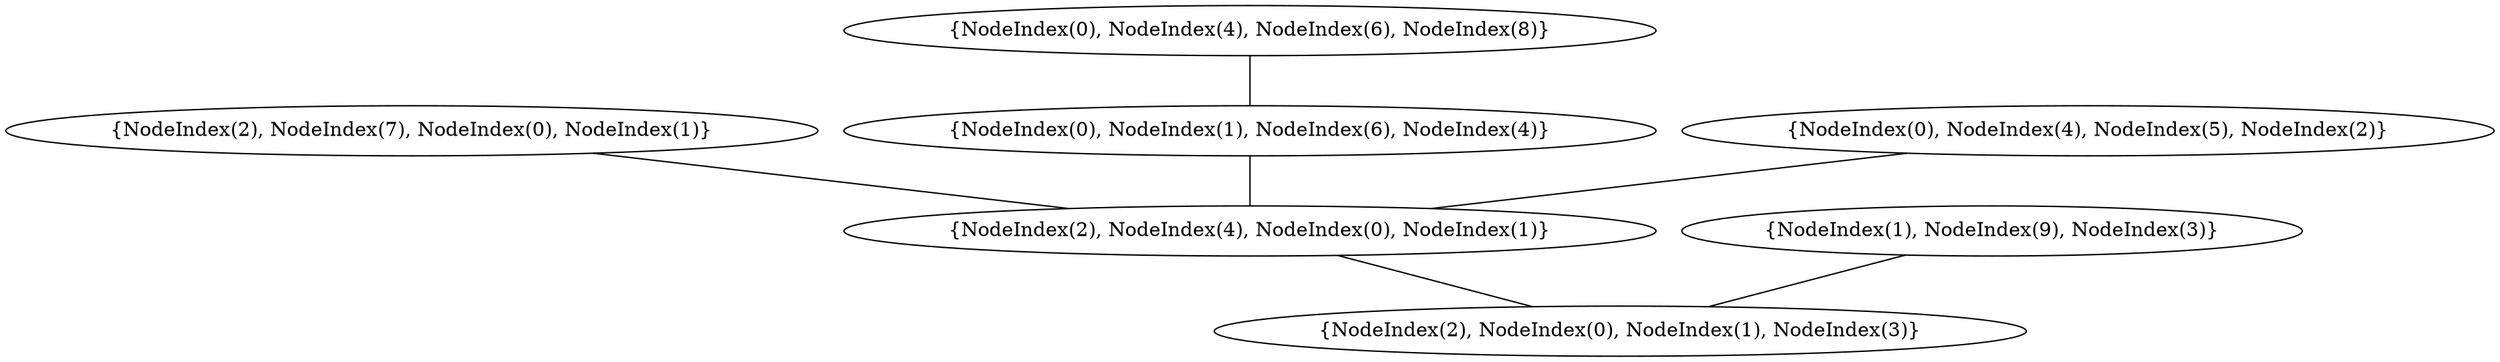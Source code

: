graph {
    0 [ label = "{NodeIndex(2), NodeIndex(0), NodeIndex(1), NodeIndex(3)}" ]
    1 [ label = "{NodeIndex(2), NodeIndex(4), NodeIndex(0), NodeIndex(1)}" ]
    2 [ label = "{NodeIndex(2), NodeIndex(7), NodeIndex(0), NodeIndex(1)}" ]
    3 [ label = "{NodeIndex(0), NodeIndex(1), NodeIndex(6), NodeIndex(4)}" ]
    4 [ label = "{NodeIndex(0), NodeIndex(4), NodeIndex(5), NodeIndex(2)}" ]
    5 [ label = "{NodeIndex(0), NodeIndex(4), NodeIndex(6), NodeIndex(8)}" ]
    6 [ label = "{NodeIndex(1), NodeIndex(9), NodeIndex(3)}" ]
    1 -- 0 [ ]
    2 -- 1 [ ]
    5 -- 3 [ ]
    3 -- 1 [ ]
    4 -- 1 [ ]
    6 -- 0 [ ]
}
